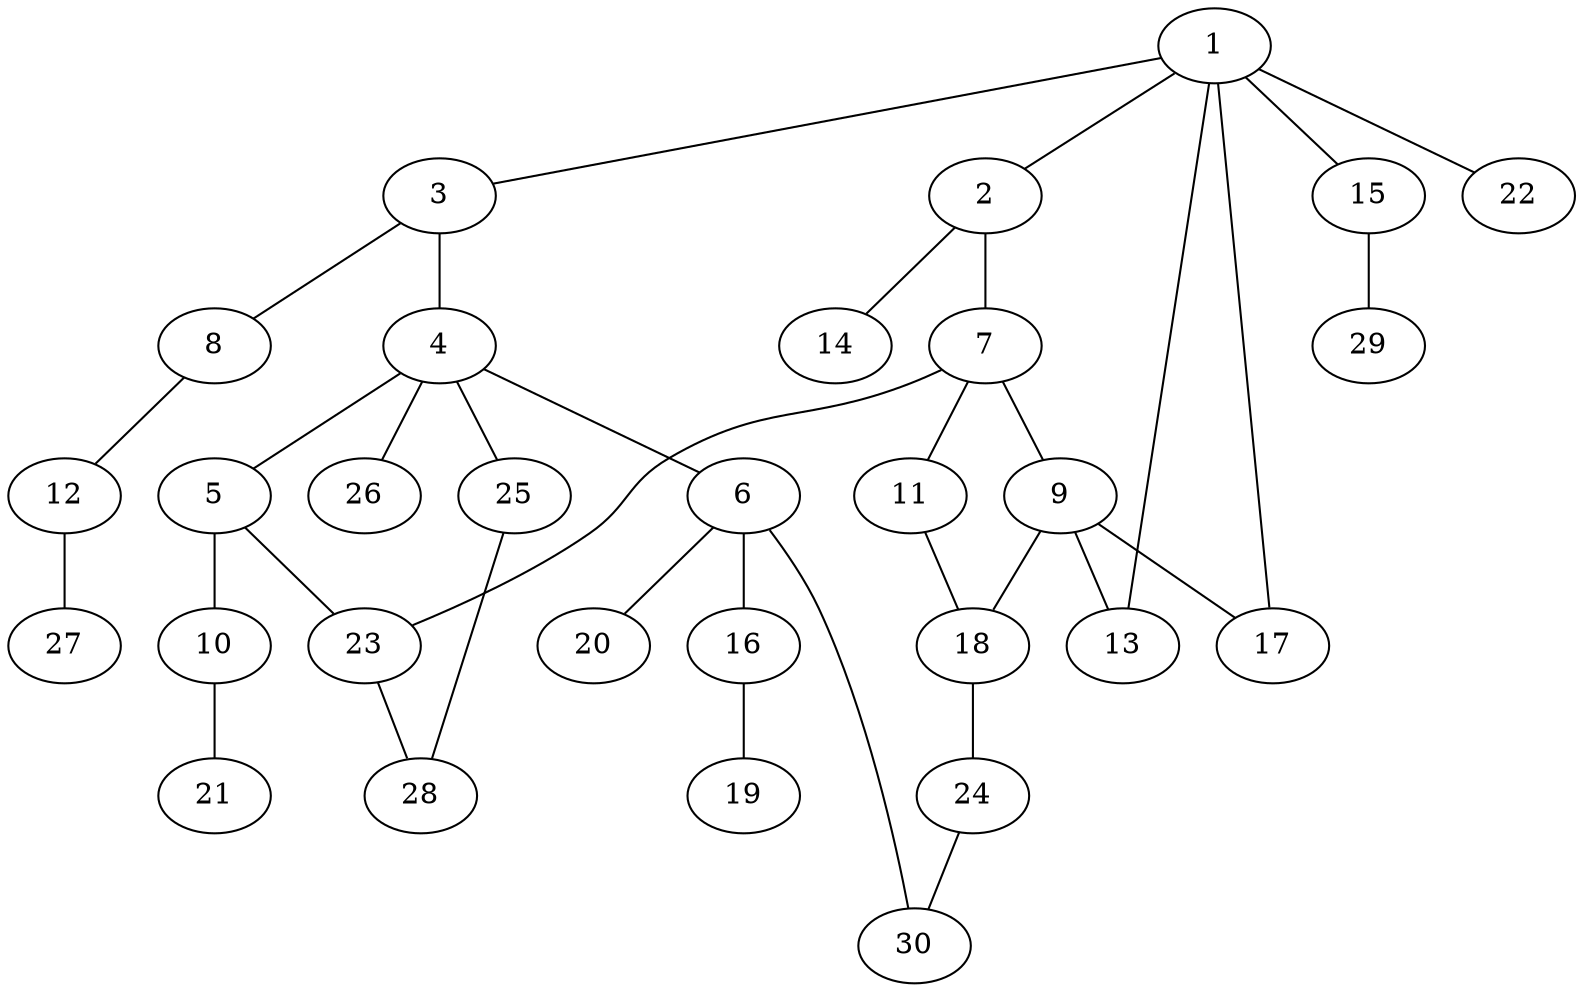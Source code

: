 graph graphname {1--2
1--3
1--13
1--15
1--17
1--22
2--7
2--14
3--4
3--8
4--5
4--6
4--25
4--26
5--10
5--23
6--16
6--20
6--30
7--9
7--11
7--23
8--12
9--13
9--17
9--18
10--21
11--18
12--27
15--29
16--19
18--24
23--28
24--30
25--28
}